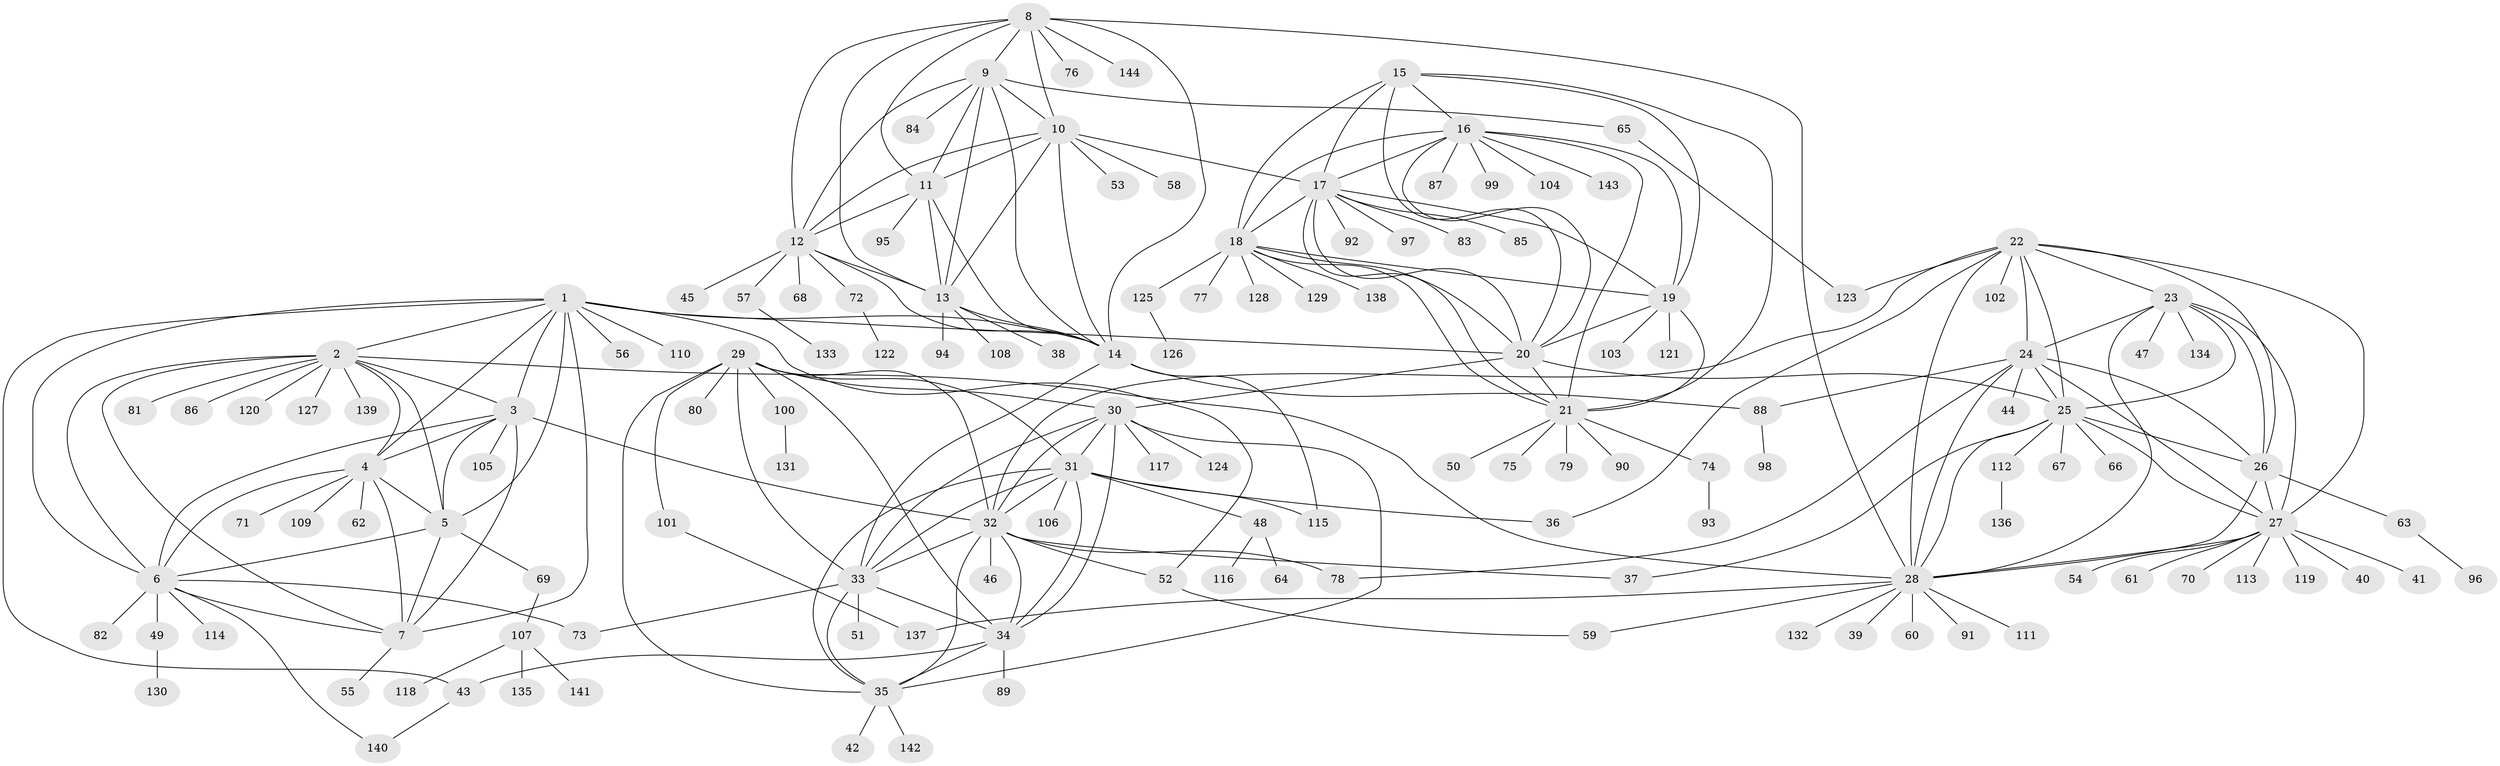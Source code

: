 // coarse degree distribution, {7: 0.027777777777777776, 4: 0.013888888888888888, 8: 0.027777777777777776, 5: 0.027777777777777776, 3: 0.013888888888888888, 6: 0.013888888888888888, 1: 0.7638888888888888, 12: 0.027777777777777776, 2: 0.041666666666666664, 10: 0.013888888888888888, 14: 0.027777777777777776}
// Generated by graph-tools (version 1.1) at 2025/58/03/04/25 21:58:21]
// undirected, 144 vertices, 236 edges
graph export_dot {
graph [start="1"]
  node [color=gray90,style=filled];
  1;
  2;
  3;
  4;
  5;
  6;
  7;
  8;
  9;
  10;
  11;
  12;
  13;
  14;
  15;
  16;
  17;
  18;
  19;
  20;
  21;
  22;
  23;
  24;
  25;
  26;
  27;
  28;
  29;
  30;
  31;
  32;
  33;
  34;
  35;
  36;
  37;
  38;
  39;
  40;
  41;
  42;
  43;
  44;
  45;
  46;
  47;
  48;
  49;
  50;
  51;
  52;
  53;
  54;
  55;
  56;
  57;
  58;
  59;
  60;
  61;
  62;
  63;
  64;
  65;
  66;
  67;
  68;
  69;
  70;
  71;
  72;
  73;
  74;
  75;
  76;
  77;
  78;
  79;
  80;
  81;
  82;
  83;
  84;
  85;
  86;
  87;
  88;
  89;
  90;
  91;
  92;
  93;
  94;
  95;
  96;
  97;
  98;
  99;
  100;
  101;
  102;
  103;
  104;
  105;
  106;
  107;
  108;
  109;
  110;
  111;
  112;
  113;
  114;
  115;
  116;
  117;
  118;
  119;
  120;
  121;
  122;
  123;
  124;
  125;
  126;
  127;
  128;
  129;
  130;
  131;
  132;
  133;
  134;
  135;
  136;
  137;
  138;
  139;
  140;
  141;
  142;
  143;
  144;
  1 -- 2;
  1 -- 3;
  1 -- 4;
  1 -- 5;
  1 -- 6;
  1 -- 7;
  1 -- 14;
  1 -- 20;
  1 -- 43;
  1 -- 52;
  1 -- 56;
  1 -- 110;
  2 -- 3;
  2 -- 4;
  2 -- 5;
  2 -- 6;
  2 -- 7;
  2 -- 28;
  2 -- 81;
  2 -- 86;
  2 -- 120;
  2 -- 127;
  2 -- 139;
  3 -- 4;
  3 -- 5;
  3 -- 6;
  3 -- 7;
  3 -- 32;
  3 -- 105;
  4 -- 5;
  4 -- 6;
  4 -- 7;
  4 -- 62;
  4 -- 71;
  4 -- 109;
  5 -- 6;
  5 -- 7;
  5 -- 69;
  6 -- 7;
  6 -- 49;
  6 -- 73;
  6 -- 82;
  6 -- 114;
  6 -- 140;
  7 -- 55;
  8 -- 9;
  8 -- 10;
  8 -- 11;
  8 -- 12;
  8 -- 13;
  8 -- 14;
  8 -- 28;
  8 -- 76;
  8 -- 144;
  9 -- 10;
  9 -- 11;
  9 -- 12;
  9 -- 13;
  9 -- 14;
  9 -- 65;
  9 -- 84;
  10 -- 11;
  10 -- 12;
  10 -- 13;
  10 -- 14;
  10 -- 17;
  10 -- 53;
  10 -- 58;
  11 -- 12;
  11 -- 13;
  11 -- 14;
  11 -- 95;
  12 -- 13;
  12 -- 14;
  12 -- 45;
  12 -- 57;
  12 -- 68;
  12 -- 72;
  13 -- 14;
  13 -- 38;
  13 -- 94;
  13 -- 108;
  14 -- 33;
  14 -- 88;
  14 -- 115;
  15 -- 16;
  15 -- 17;
  15 -- 18;
  15 -- 19;
  15 -- 20;
  15 -- 21;
  16 -- 17;
  16 -- 18;
  16 -- 19;
  16 -- 20;
  16 -- 21;
  16 -- 87;
  16 -- 99;
  16 -- 104;
  16 -- 143;
  17 -- 18;
  17 -- 19;
  17 -- 20;
  17 -- 21;
  17 -- 83;
  17 -- 85;
  17 -- 92;
  17 -- 97;
  18 -- 19;
  18 -- 20;
  18 -- 21;
  18 -- 77;
  18 -- 125;
  18 -- 128;
  18 -- 129;
  18 -- 138;
  19 -- 20;
  19 -- 21;
  19 -- 103;
  19 -- 121;
  20 -- 21;
  20 -- 25;
  20 -- 30;
  21 -- 50;
  21 -- 74;
  21 -- 75;
  21 -- 79;
  21 -- 90;
  22 -- 23;
  22 -- 24;
  22 -- 25;
  22 -- 26;
  22 -- 27;
  22 -- 28;
  22 -- 32;
  22 -- 36;
  22 -- 102;
  22 -- 123;
  23 -- 24;
  23 -- 25;
  23 -- 26;
  23 -- 27;
  23 -- 28;
  23 -- 47;
  23 -- 134;
  24 -- 25;
  24 -- 26;
  24 -- 27;
  24 -- 28;
  24 -- 44;
  24 -- 78;
  24 -- 88;
  25 -- 26;
  25 -- 27;
  25 -- 28;
  25 -- 37;
  25 -- 66;
  25 -- 67;
  25 -- 112;
  26 -- 27;
  26 -- 28;
  26 -- 63;
  27 -- 28;
  27 -- 40;
  27 -- 41;
  27 -- 54;
  27 -- 61;
  27 -- 70;
  27 -- 113;
  27 -- 119;
  28 -- 39;
  28 -- 59;
  28 -- 60;
  28 -- 91;
  28 -- 111;
  28 -- 132;
  28 -- 137;
  29 -- 30;
  29 -- 31;
  29 -- 32;
  29 -- 33;
  29 -- 34;
  29 -- 35;
  29 -- 80;
  29 -- 100;
  29 -- 101;
  30 -- 31;
  30 -- 32;
  30 -- 33;
  30 -- 34;
  30 -- 35;
  30 -- 117;
  30 -- 124;
  31 -- 32;
  31 -- 33;
  31 -- 34;
  31 -- 35;
  31 -- 36;
  31 -- 48;
  31 -- 106;
  31 -- 115;
  32 -- 33;
  32 -- 34;
  32 -- 35;
  32 -- 37;
  32 -- 46;
  32 -- 52;
  32 -- 78;
  33 -- 34;
  33 -- 35;
  33 -- 51;
  33 -- 73;
  34 -- 35;
  34 -- 43;
  34 -- 89;
  35 -- 42;
  35 -- 142;
  43 -- 140;
  48 -- 64;
  48 -- 116;
  49 -- 130;
  52 -- 59;
  57 -- 133;
  63 -- 96;
  65 -- 123;
  69 -- 107;
  72 -- 122;
  74 -- 93;
  88 -- 98;
  100 -- 131;
  101 -- 137;
  107 -- 118;
  107 -- 135;
  107 -- 141;
  112 -- 136;
  125 -- 126;
}
